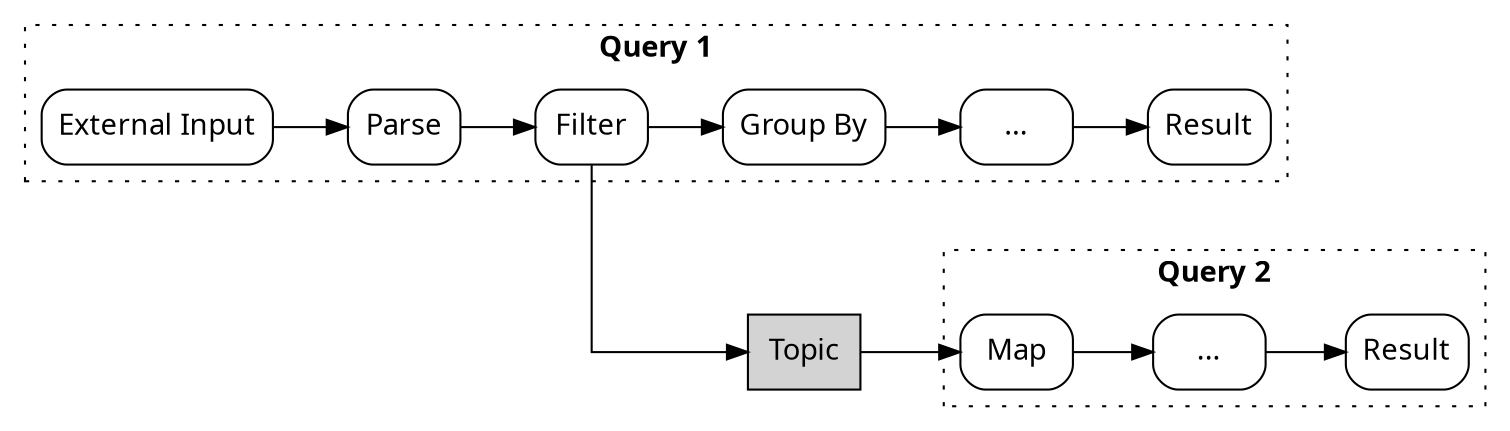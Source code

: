 digraph G {
    rankdir="LR";
    graph [fontname = "source sans pro bold"];
    node [fontname = "source sans pro light"];
    edge [fontname = "source sans pro light"];

    graph [splines=ortho, nodesep=1]

    subgraph cluster_3 {
        graph[style=invis];
    
        "Topic" [style=filled, shape=box]
    }

    subgraph cluster_1 {
        label="Query 1";
        graph[style=dotted];

        rankdir="LR";
        node [style=rounded, shape=box]
        "External Input" -> "Parse"
        "Parse" -> "Filter"
        "Filter" -> "Topic"
        "Filter" -> "Group By"
        "Group By" -> some1
        some1 -> res1
        
        some1 [label="..."]
        res1 [label="Result"]
    }

    subgraph cluster_2 {
        label="Query 2";
        graph[style=dotted];

        node [style=rounded, shape=box]
        "Topic" -> "Map"
        "Map" -> some2
        some2 -> res2
        
        some2 [label="..."]
        res2 [label="Result"]
    }
}
